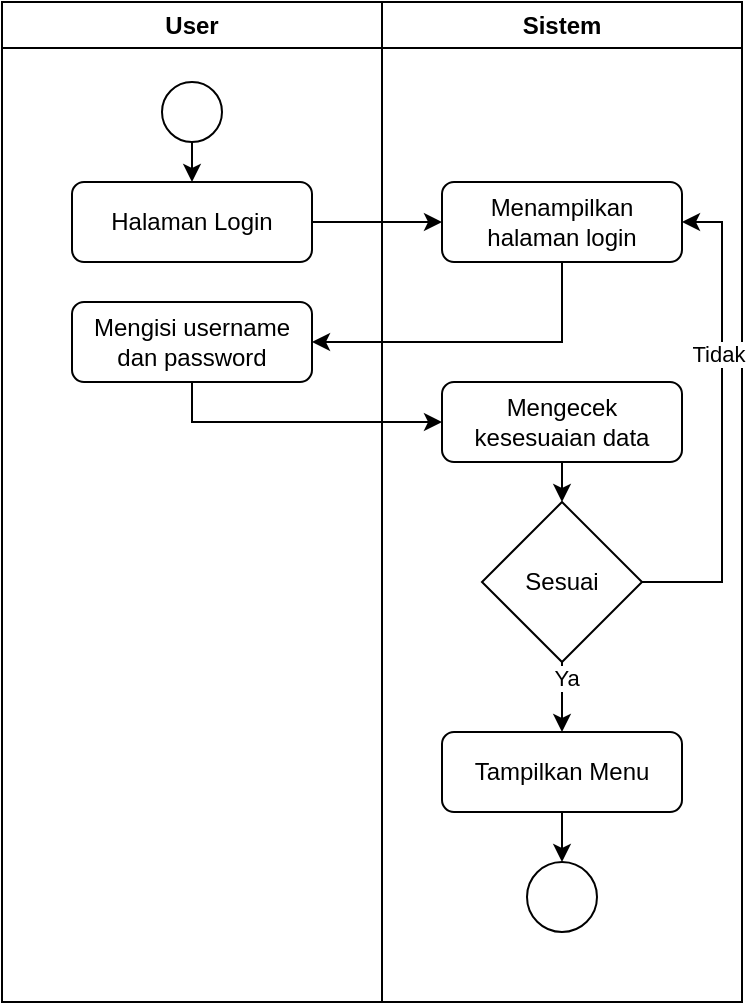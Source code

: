 <mxfile version="24.6.5" type="github">
  <diagram name="Page-1" id="QQoMhxZnp4iltSS-iQV6">
    <mxGraphModel dx="1026" dy="576" grid="1" gridSize="10" guides="1" tooltips="1" connect="1" arrows="1" fold="1" page="1" pageScale="1" pageWidth="827" pageHeight="1169" background="#FFFFFF" math="0" shadow="0">
      <root>
        <mxCell id="0" />
        <mxCell id="1" parent="0" />
        <mxCell id="-rDFnbyWuNnYxm1k43wD-1" value="User" style="swimlane;whiteSpace=wrap;html=1;" vertex="1" parent="1">
          <mxGeometry x="270" y="200" width="190" height="500" as="geometry" />
        </mxCell>
        <mxCell id="-rDFnbyWuNnYxm1k43wD-6" style="edgeStyle=orthogonalEdgeStyle;rounded=0;orthogonalLoop=1;jettySize=auto;html=1;exitX=0.5;exitY=1;exitDx=0;exitDy=0;entryX=0.5;entryY=0;entryDx=0;entryDy=0;" edge="1" parent="-rDFnbyWuNnYxm1k43wD-1" source="-rDFnbyWuNnYxm1k43wD-4" target="-rDFnbyWuNnYxm1k43wD-5">
          <mxGeometry relative="1" as="geometry" />
        </mxCell>
        <mxCell id="-rDFnbyWuNnYxm1k43wD-4" value="" style="ellipse;whiteSpace=wrap;html=1;aspect=fixed;" vertex="1" parent="-rDFnbyWuNnYxm1k43wD-1">
          <mxGeometry x="80" y="40" width="30" height="30" as="geometry" />
        </mxCell>
        <mxCell id="-rDFnbyWuNnYxm1k43wD-5" value="Halaman Login" style="rounded=1;whiteSpace=wrap;html=1;" vertex="1" parent="-rDFnbyWuNnYxm1k43wD-1">
          <mxGeometry x="35" y="90" width="120" height="40" as="geometry" />
        </mxCell>
        <mxCell id="-rDFnbyWuNnYxm1k43wD-9" value="Mengisi username dan password" style="rounded=1;whiteSpace=wrap;html=1;" vertex="1" parent="-rDFnbyWuNnYxm1k43wD-1">
          <mxGeometry x="35" y="150" width="120" height="40" as="geometry" />
        </mxCell>
        <mxCell id="-rDFnbyWuNnYxm1k43wD-3" value="Sistem" style="swimlane;whiteSpace=wrap;html=1;" vertex="1" parent="1">
          <mxGeometry x="460" y="200" width="180" height="500" as="geometry" />
        </mxCell>
        <mxCell id="-rDFnbyWuNnYxm1k43wD-7" value="Menampilkan halaman login" style="rounded=1;whiteSpace=wrap;html=1;" vertex="1" parent="-rDFnbyWuNnYxm1k43wD-3">
          <mxGeometry x="30" y="90" width="120" height="40" as="geometry" />
        </mxCell>
        <mxCell id="-rDFnbyWuNnYxm1k43wD-16" style="edgeStyle=orthogonalEdgeStyle;rounded=0;orthogonalLoop=1;jettySize=auto;html=1;exitX=0.5;exitY=1;exitDx=0;exitDy=0;entryX=0.5;entryY=0;entryDx=0;entryDy=0;" edge="1" parent="-rDFnbyWuNnYxm1k43wD-3" source="-rDFnbyWuNnYxm1k43wD-11" target="-rDFnbyWuNnYxm1k43wD-13">
          <mxGeometry relative="1" as="geometry" />
        </mxCell>
        <mxCell id="-rDFnbyWuNnYxm1k43wD-11" value="Mengecek kesesuaian data" style="rounded=1;whiteSpace=wrap;html=1;" vertex="1" parent="-rDFnbyWuNnYxm1k43wD-3">
          <mxGeometry x="30" y="190" width="120" height="40" as="geometry" />
        </mxCell>
        <mxCell id="-rDFnbyWuNnYxm1k43wD-14" style="edgeStyle=orthogonalEdgeStyle;rounded=0;orthogonalLoop=1;jettySize=auto;html=1;exitX=1;exitY=0.5;exitDx=0;exitDy=0;entryX=1;entryY=0.5;entryDx=0;entryDy=0;" edge="1" parent="-rDFnbyWuNnYxm1k43wD-3" source="-rDFnbyWuNnYxm1k43wD-13" target="-rDFnbyWuNnYxm1k43wD-7">
          <mxGeometry relative="1" as="geometry">
            <Array as="points">
              <mxPoint x="170" y="290" />
              <mxPoint x="170" y="110" />
            </Array>
          </mxGeometry>
        </mxCell>
        <mxCell id="-rDFnbyWuNnYxm1k43wD-15" value="Tidak" style="edgeLabel;html=1;align=center;verticalAlign=middle;resizable=0;points=[];" vertex="1" connectable="0" parent="-rDFnbyWuNnYxm1k43wD-14">
          <mxGeometry x="0.282" y="2" relative="1" as="geometry">
            <mxPoint as="offset" />
          </mxGeometry>
        </mxCell>
        <mxCell id="-rDFnbyWuNnYxm1k43wD-18" style="edgeStyle=orthogonalEdgeStyle;rounded=0;orthogonalLoop=1;jettySize=auto;html=1;exitX=0.5;exitY=1;exitDx=0;exitDy=0;entryX=0.5;entryY=0;entryDx=0;entryDy=0;" edge="1" parent="-rDFnbyWuNnYxm1k43wD-3" source="-rDFnbyWuNnYxm1k43wD-13" target="-rDFnbyWuNnYxm1k43wD-17">
          <mxGeometry relative="1" as="geometry" />
        </mxCell>
        <mxCell id="-rDFnbyWuNnYxm1k43wD-20" value="Ya" style="edgeLabel;html=1;align=center;verticalAlign=middle;resizable=0;points=[];" vertex="1" connectable="0" parent="-rDFnbyWuNnYxm1k43wD-18">
          <mxGeometry x="-0.543" y="2" relative="1" as="geometry">
            <mxPoint as="offset" />
          </mxGeometry>
        </mxCell>
        <mxCell id="-rDFnbyWuNnYxm1k43wD-13" value="Sesuai" style="rhombus;whiteSpace=wrap;html=1;" vertex="1" parent="-rDFnbyWuNnYxm1k43wD-3">
          <mxGeometry x="50" y="250" width="80" height="80" as="geometry" />
        </mxCell>
        <mxCell id="-rDFnbyWuNnYxm1k43wD-21" style="edgeStyle=orthogonalEdgeStyle;rounded=0;orthogonalLoop=1;jettySize=auto;html=1;exitX=0.5;exitY=1;exitDx=0;exitDy=0;" edge="1" parent="-rDFnbyWuNnYxm1k43wD-3" source="-rDFnbyWuNnYxm1k43wD-17" target="-rDFnbyWuNnYxm1k43wD-19">
          <mxGeometry relative="1" as="geometry" />
        </mxCell>
        <mxCell id="-rDFnbyWuNnYxm1k43wD-17" value="Tampilkan Menu" style="rounded=1;whiteSpace=wrap;html=1;" vertex="1" parent="-rDFnbyWuNnYxm1k43wD-3">
          <mxGeometry x="30" y="365" width="120" height="40" as="geometry" />
        </mxCell>
        <mxCell id="-rDFnbyWuNnYxm1k43wD-19" value="" style="ellipse;whiteSpace=wrap;html=1;aspect=fixed;" vertex="1" parent="-rDFnbyWuNnYxm1k43wD-3">
          <mxGeometry x="72.5" y="430" width="35" height="35" as="geometry" />
        </mxCell>
        <mxCell id="-rDFnbyWuNnYxm1k43wD-8" style="edgeStyle=orthogonalEdgeStyle;rounded=0;orthogonalLoop=1;jettySize=auto;html=1;exitX=1;exitY=0.5;exitDx=0;exitDy=0;entryX=0;entryY=0.5;entryDx=0;entryDy=0;" edge="1" parent="1" source="-rDFnbyWuNnYxm1k43wD-5" target="-rDFnbyWuNnYxm1k43wD-7">
          <mxGeometry relative="1" as="geometry" />
        </mxCell>
        <mxCell id="-rDFnbyWuNnYxm1k43wD-10" style="edgeStyle=orthogonalEdgeStyle;rounded=0;orthogonalLoop=1;jettySize=auto;html=1;exitX=0.5;exitY=1;exitDx=0;exitDy=0;entryX=1;entryY=0.5;entryDx=0;entryDy=0;" edge="1" parent="1" source="-rDFnbyWuNnYxm1k43wD-7" target="-rDFnbyWuNnYxm1k43wD-9">
          <mxGeometry relative="1" as="geometry" />
        </mxCell>
        <mxCell id="-rDFnbyWuNnYxm1k43wD-12" style="edgeStyle=orthogonalEdgeStyle;rounded=0;orthogonalLoop=1;jettySize=auto;html=1;exitX=0.5;exitY=1;exitDx=0;exitDy=0;entryX=0;entryY=0.5;entryDx=0;entryDy=0;" edge="1" parent="1" source="-rDFnbyWuNnYxm1k43wD-9" target="-rDFnbyWuNnYxm1k43wD-11">
          <mxGeometry relative="1" as="geometry" />
        </mxCell>
      </root>
    </mxGraphModel>
  </diagram>
</mxfile>
